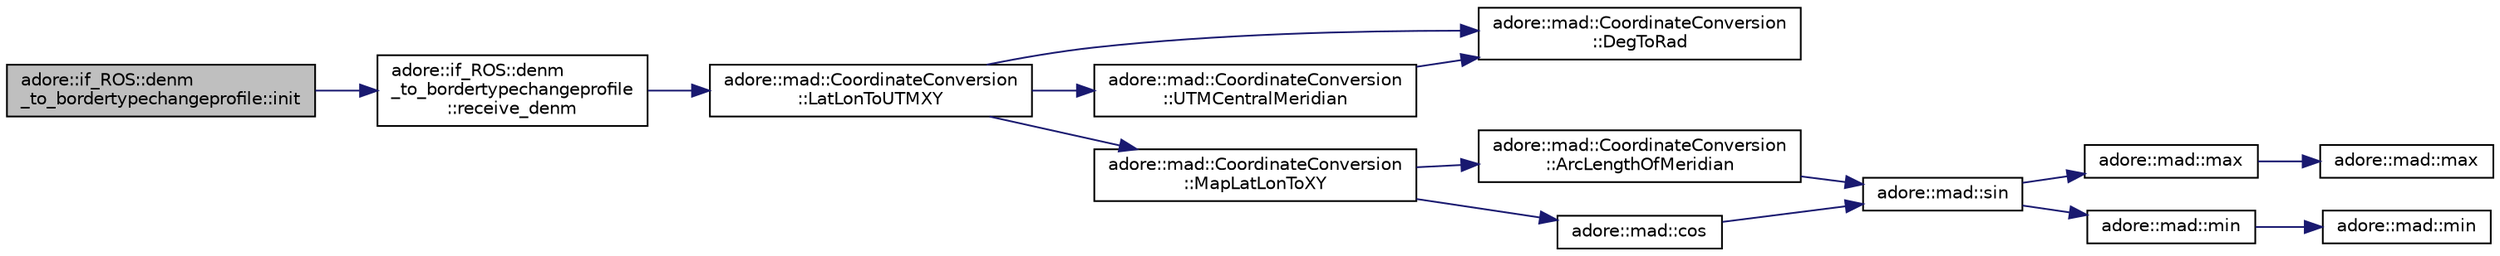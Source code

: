 digraph "adore::if_ROS::denm_to_bordertypechangeprofile::init"
{
 // LATEX_PDF_SIZE
  edge [fontname="Helvetica",fontsize="10",labelfontname="Helvetica",labelfontsize="10"];
  node [fontname="Helvetica",fontsize="10",shape=record];
  rankdir="LR";
  Node1 [label="adore::if_ROS::denm\l_to_bordertypechangeprofile::init",height=0.2,width=0.4,color="black", fillcolor="grey75", style="filled", fontcolor="black",tooltip=" "];
  Node1 -> Node2 [color="midnightblue",fontsize="10",style="solid",fontname="Helvetica"];
  Node2 [label="adore::if_ROS::denm\l_to_bordertypechangeprofile\l::receive_denm",height=0.2,width=0.4,color="black", fillcolor="white", style="filled",URL="$classadore_1_1if__ROS_1_1denm__to__bordertypechangeprofile.html#a80b6aacf1841dd9841e63be302debfba",tooltip=" "];
  Node2 -> Node3 [color="midnightblue",fontsize="10",style="solid",fontname="Helvetica"];
  Node3 [label="adore::mad::CoordinateConversion\l::LatLonToUTMXY",height=0.2,width=0.4,color="black", fillcolor="white", style="filled",URL="$classadore_1_1mad_1_1CoordinateConversion.html#a899663416db835e4d479d05a72dbd990",tooltip=" "];
  Node3 -> Node4 [color="midnightblue",fontsize="10",style="solid",fontname="Helvetica"];
  Node4 [label="adore::mad::CoordinateConversion\l::DegToRad",height=0.2,width=0.4,color="black", fillcolor="white", style="filled",URL="$classadore_1_1mad_1_1CoordinateConversion.html#ab9b71eace7e6bb4e4d20a1c14990ffb5",tooltip=" "];
  Node3 -> Node5 [color="midnightblue",fontsize="10",style="solid",fontname="Helvetica"];
  Node5 [label="adore::mad::CoordinateConversion\l::MapLatLonToXY",height=0.2,width=0.4,color="black", fillcolor="white", style="filled",URL="$classadore_1_1mad_1_1CoordinateConversion.html#a0641f887c7240a36737b3a629918e8ed",tooltip=" "];
  Node5 -> Node6 [color="midnightblue",fontsize="10",style="solid",fontname="Helvetica"];
  Node6 [label="adore::mad::CoordinateConversion\l::ArcLengthOfMeridian",height=0.2,width=0.4,color="black", fillcolor="white", style="filled",URL="$classadore_1_1mad_1_1CoordinateConversion.html#a50d656748ad409ee3b7e5e6a51d04681",tooltip=" "];
  Node6 -> Node7 [color="midnightblue",fontsize="10",style="solid",fontname="Helvetica"];
  Node7 [label="adore::mad::sin",height=0.2,width=0.4,color="black", fillcolor="white", style="filled",URL="$namespaceadore_1_1mad.html#acec540f9bf9b6eb0e027d332d3fe5577",tooltip=" "];
  Node7 -> Node8 [color="midnightblue",fontsize="10",style="solid",fontname="Helvetica"];
  Node8 [label="adore::mad::max",height=0.2,width=0.4,color="black", fillcolor="white", style="filled",URL="$namespaceadore_1_1mad.html#adea062854ef0b105a3fdca8cf2aca945",tooltip=" "];
  Node8 -> Node9 [color="midnightblue",fontsize="10",style="solid",fontname="Helvetica"];
  Node9 [label="adore::mad::max",height=0.2,width=0.4,color="black", fillcolor="white", style="filled",URL="$namespaceadore_1_1mad.html#a618a8842fed7b9375957b1e393c58492",tooltip=" "];
  Node7 -> Node10 [color="midnightblue",fontsize="10",style="solid",fontname="Helvetica"];
  Node10 [label="adore::mad::min",height=0.2,width=0.4,color="black", fillcolor="white", style="filled",URL="$namespaceadore_1_1mad.html#ab58ecb752f9bbfe27832e0a2c0e22c2b",tooltip=" "];
  Node10 -> Node11 [color="midnightblue",fontsize="10",style="solid",fontname="Helvetica"];
  Node11 [label="adore::mad::min",height=0.2,width=0.4,color="black", fillcolor="white", style="filled",URL="$namespaceadore_1_1mad.html#ac61b79c007d1859f93a10c04272095a1",tooltip=" "];
  Node5 -> Node12 [color="midnightblue",fontsize="10",style="solid",fontname="Helvetica"];
  Node12 [label="adore::mad::cos",height=0.2,width=0.4,color="black", fillcolor="white", style="filled",URL="$namespaceadore_1_1mad.html#a70b9fe3efbb34c0f9621147e3456bfa8",tooltip=" "];
  Node12 -> Node7 [color="midnightblue",fontsize="10",style="solid",fontname="Helvetica"];
  Node3 -> Node13 [color="midnightblue",fontsize="10",style="solid",fontname="Helvetica"];
  Node13 [label="adore::mad::CoordinateConversion\l::UTMCentralMeridian",height=0.2,width=0.4,color="black", fillcolor="white", style="filled",URL="$classadore_1_1mad_1_1CoordinateConversion.html#a5e7200c1eb2c6de7c428c73e7aba116b",tooltip=" "];
  Node13 -> Node4 [color="midnightblue",fontsize="10",style="solid",fontname="Helvetica"];
}
